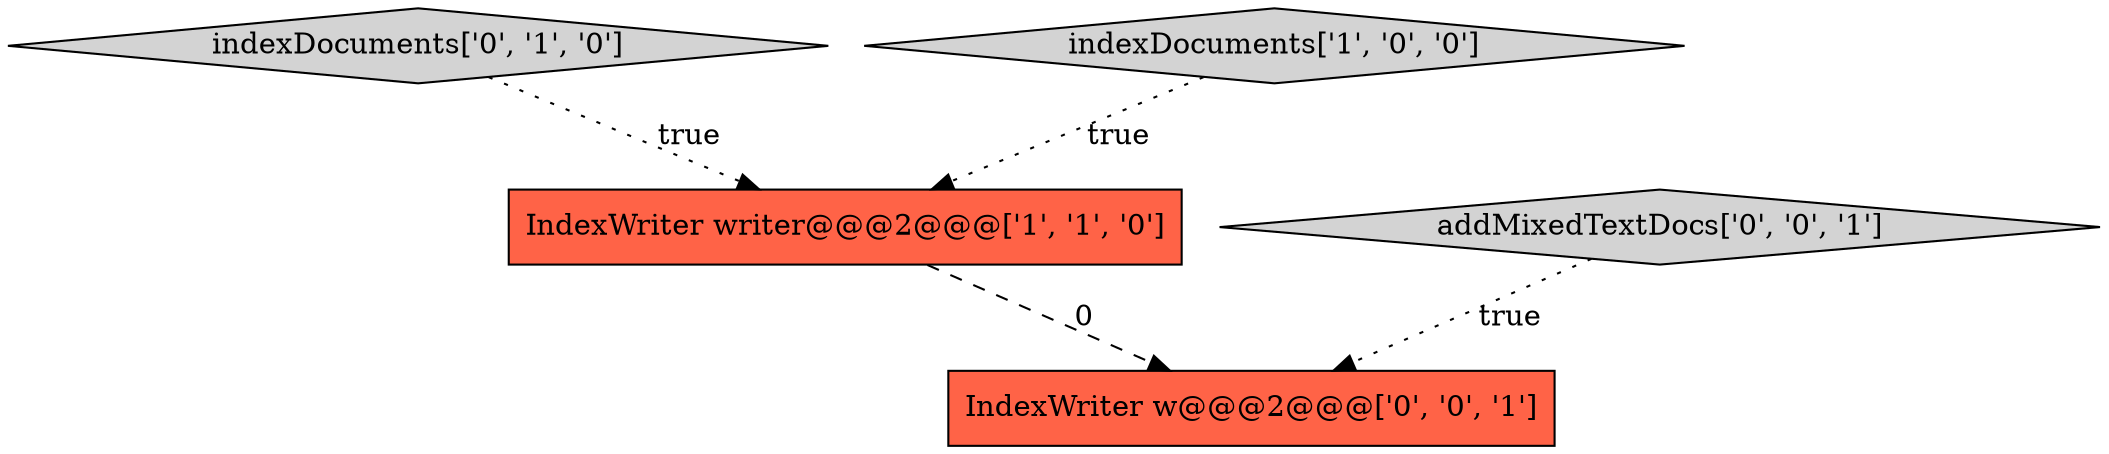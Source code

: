 digraph {
2 [style = filled, label = "indexDocuments['0', '1', '0']", fillcolor = lightgray, shape = diamond image = "AAA0AAABBB2BBB"];
0 [style = filled, label = "IndexWriter writer@@@2@@@['1', '1', '0']", fillcolor = tomato, shape = box image = "AAA0AAABBB1BBB"];
1 [style = filled, label = "indexDocuments['1', '0', '0']", fillcolor = lightgray, shape = diamond image = "AAA0AAABBB1BBB"];
4 [style = filled, label = "addMixedTextDocs['0', '0', '1']", fillcolor = lightgray, shape = diamond image = "AAA0AAABBB3BBB"];
3 [style = filled, label = "IndexWriter w@@@2@@@['0', '0', '1']", fillcolor = tomato, shape = box image = "AAA0AAABBB3BBB"];
0->3 [style = dashed, label="0"];
2->0 [style = dotted, label="true"];
4->3 [style = dotted, label="true"];
1->0 [style = dotted, label="true"];
}
